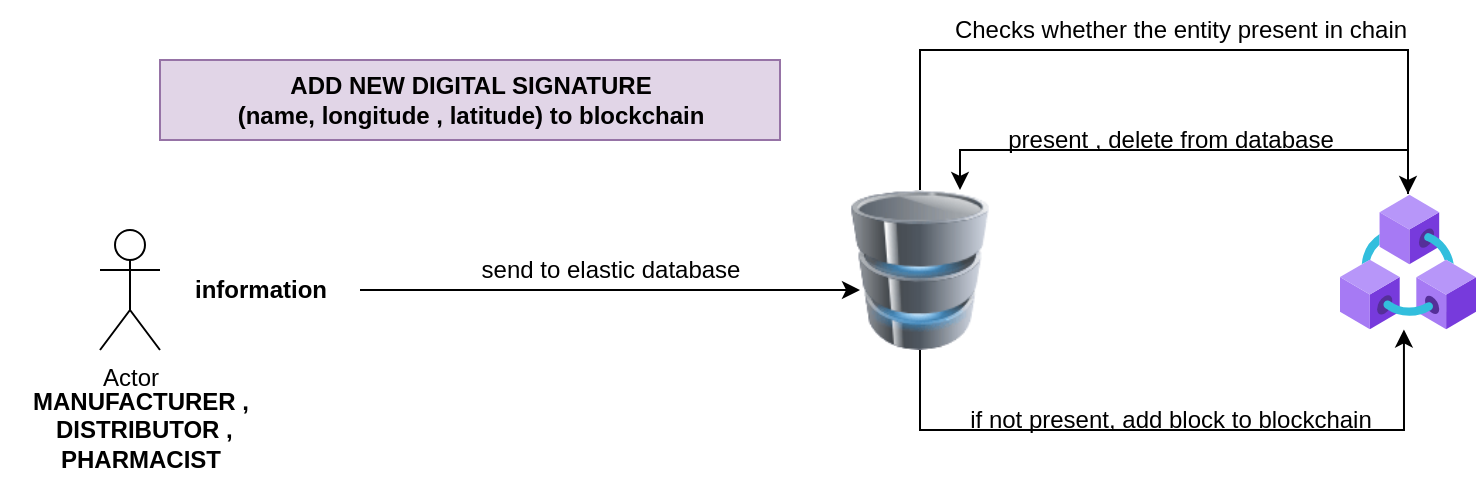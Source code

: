 <mxfile version="20.5.3" type="device"><diagram id="gq_Q-1rEXeFki1lUs2z3" name="Page-1"><mxGraphModel dx="1037" dy="557" grid="1" gridSize="10" guides="1" tooltips="1" connect="1" arrows="1" fold="1" page="1" pageScale="1" pageWidth="850" pageHeight="1100" math="0" shadow="0"><root><mxCell id="0"/><mxCell id="1" parent="0"/><mxCell id="YkFCmz9zZe_1OMS8-NwQ-3" value="" style="edgeStyle=orthogonalEdgeStyle;rounded=0;orthogonalLoop=1;jettySize=auto;html=1;" edge="1" parent="1" source="YkFCmz9zZe_1OMS8-NwQ-1"><mxGeometry relative="1" as="geometry"><mxPoint x="460" y="220" as="targetPoint"/></mxGeometry></mxCell><mxCell id="YkFCmz9zZe_1OMS8-NwQ-1" value="&lt;b&gt;information&lt;/b&gt;" style="text;html=1;align=center;verticalAlign=middle;resizable=0;points=[];autosize=1;strokeColor=none;fillColor=none;" vertex="1" parent="1"><mxGeometry x="110" y="205" width="100" height="30" as="geometry"/></mxCell><mxCell id="YkFCmz9zZe_1OMS8-NwQ-4" value="Actor" style="shape=umlActor;verticalLabelPosition=bottom;verticalAlign=top;html=1;outlineConnect=0;" vertex="1" parent="1"><mxGeometry x="80" y="190" width="30" height="60" as="geometry"/></mxCell><mxCell id="YkFCmz9zZe_1OMS8-NwQ-8" style="edgeStyle=orthogonalEdgeStyle;rounded=0;orthogonalLoop=1;jettySize=auto;html=1;" edge="1" parent="1" source="YkFCmz9zZe_1OMS8-NwQ-5" target="YkFCmz9zZe_1OMS8-NwQ-7"><mxGeometry relative="1" as="geometry"><Array as="points"><mxPoint x="490" y="100"/><mxPoint x="734" y="100"/></Array></mxGeometry></mxCell><mxCell id="YkFCmz9zZe_1OMS8-NwQ-12" style="edgeStyle=orthogonalEdgeStyle;rounded=0;orthogonalLoop=1;jettySize=auto;html=1;entryX=0.47;entryY=0.996;entryDx=0;entryDy=0;entryPerimeter=0;" edge="1" parent="1" source="YkFCmz9zZe_1OMS8-NwQ-5" target="YkFCmz9zZe_1OMS8-NwQ-7"><mxGeometry relative="1" as="geometry"><Array as="points"><mxPoint x="490" y="290"/><mxPoint x="732" y="290"/></Array></mxGeometry></mxCell><mxCell id="YkFCmz9zZe_1OMS8-NwQ-5" value="" style="image;html=1;image=img/lib/clip_art/computers/Database_128x128.png" vertex="1" parent="1"><mxGeometry x="450" y="170" width="80" height="80" as="geometry"/></mxCell><mxCell id="YkFCmz9zZe_1OMS8-NwQ-6" value="send to elastic database" style="text;html=1;align=center;verticalAlign=middle;resizable=0;points=[];autosize=1;strokeColor=none;fillColor=none;" vertex="1" parent="1"><mxGeometry x="250" y="195" width="170" height="30" as="geometry"/></mxCell><mxCell id="YkFCmz9zZe_1OMS8-NwQ-10" style="edgeStyle=orthogonalEdgeStyle;rounded=0;orthogonalLoop=1;jettySize=auto;html=1;entryX=0.75;entryY=0;entryDx=0;entryDy=0;" edge="1" parent="1" source="YkFCmz9zZe_1OMS8-NwQ-7" target="YkFCmz9zZe_1OMS8-NwQ-5"><mxGeometry relative="1" as="geometry"><Array as="points"><mxPoint x="734" y="150"/><mxPoint x="510" y="150"/></Array></mxGeometry></mxCell><mxCell id="YkFCmz9zZe_1OMS8-NwQ-7" value="" style="aspect=fixed;html=1;points=[];align=center;image;fontSize=12;image=img/lib/azure2/blockchain/Azure_Blockchain_Service.svg;" vertex="1" parent="1"><mxGeometry x="700" y="172" width="68" height="68" as="geometry"/></mxCell><mxCell id="YkFCmz9zZe_1OMS8-NwQ-9" value="Checks whether the entity present in chain" style="text;html=1;align=center;verticalAlign=middle;resizable=0;points=[];autosize=1;strokeColor=none;fillColor=none;" vertex="1" parent="1"><mxGeometry x="480" y="75" width="280" height="30" as="geometry"/></mxCell><mxCell id="YkFCmz9zZe_1OMS8-NwQ-11" value="present , delete from database" style="text;html=1;align=center;verticalAlign=middle;resizable=0;points=[];autosize=1;strokeColor=none;fillColor=none;" vertex="1" parent="1"><mxGeometry x="510" y="130" width="210" height="30" as="geometry"/></mxCell><mxCell id="YkFCmz9zZe_1OMS8-NwQ-13" value="if not present, add block to blockchain" style="text;html=1;align=center;verticalAlign=middle;resizable=0;points=[];autosize=1;strokeColor=none;fillColor=none;" vertex="1" parent="1"><mxGeometry x="490" y="270" width="250" height="30" as="geometry"/></mxCell><mxCell id="YkFCmz9zZe_1OMS8-NwQ-14" value="&lt;b&gt;ADD NEW DIGITAL SIGNATURE &lt;br&gt;(name, longitude , latitude) to blockchain&lt;/b&gt;" style="text;html=1;align=center;verticalAlign=middle;resizable=0;points=[];autosize=1;strokeColor=#9673a6;fillColor=#e1d5e7;" vertex="1" parent="1"><mxGeometry x="110" y="105" width="310" height="40" as="geometry"/></mxCell><mxCell id="YkFCmz9zZe_1OMS8-NwQ-18" value="&lt;b&gt;MANUFACTURER ,&lt;br&gt;&amp;nbsp;DISTRIBUTOR , &lt;br&gt;PHARMACIST&lt;/b&gt;" style="text;html=1;align=center;verticalAlign=middle;resizable=0;points=[];autosize=1;strokeColor=none;fillColor=none;" vertex="1" parent="1"><mxGeometry x="30" y="260" width="140" height="60" as="geometry"/></mxCell></root></mxGraphModel></diagram></mxfile>